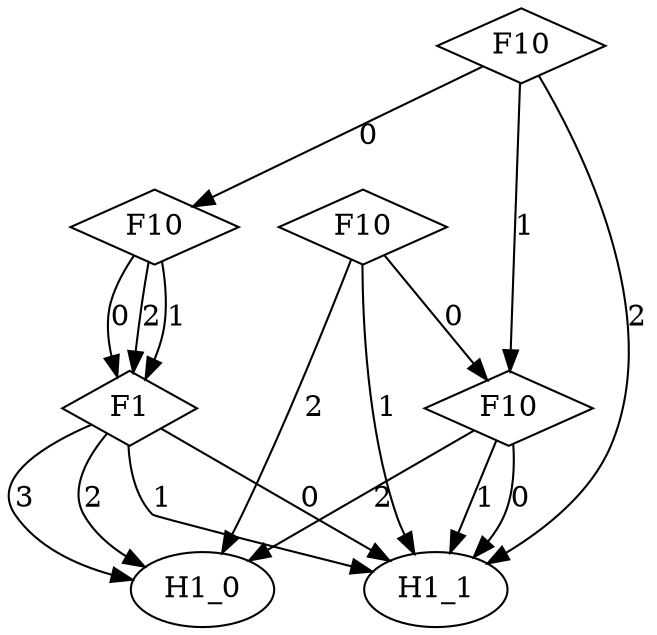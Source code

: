 digraph {
node [label=H1_0,style=""] H1_0
node [label=H1_0,style=""] H1_0
node [label=H1_1,style=""] H1_1
node [label=H1_1,style=""] H1_1
node [label=H1_0,style=""] H1_0
node [label=H1_1,style=""] H1_1
node [label=H1_1,style=""] H1_1
node [label=H1_0,style=""] H1_0
node [label=H1_1,style=""] H1_1
node [label=H1_1,style=""] H1_1
node [label=F1,shape="diamond",style=""] 4
node [label=F10,shape="diamond",style=""] 3
node [label=F10,shape="diamond",style=""] 2
node [label=F10,shape="diamond",style=""] 1
node [label=F10,shape="diamond",style=""] 0

4 -> H1_0 [label="3"]
4 -> H1_0 [label="2"]
4 -> H1_1 [label="1"]
4 -> H1_1 [label="0"]
3 -> H1_0 [label="2"]
3 -> H1_1 [label="1"]
3 -> H1_1 [label="0"]
2 -> H1_0 [label="2"]
2 -> H1_1 [label="1"]
2 -> 3 [label="0"]
1 -> 4 [label="2"]
1 -> 4 [label="1"]
1 -> 4 [label="0"]
0 -> H1_1 [label="2"]
0 -> 3 [label="1"]
0 -> 1 [label="0"]
}